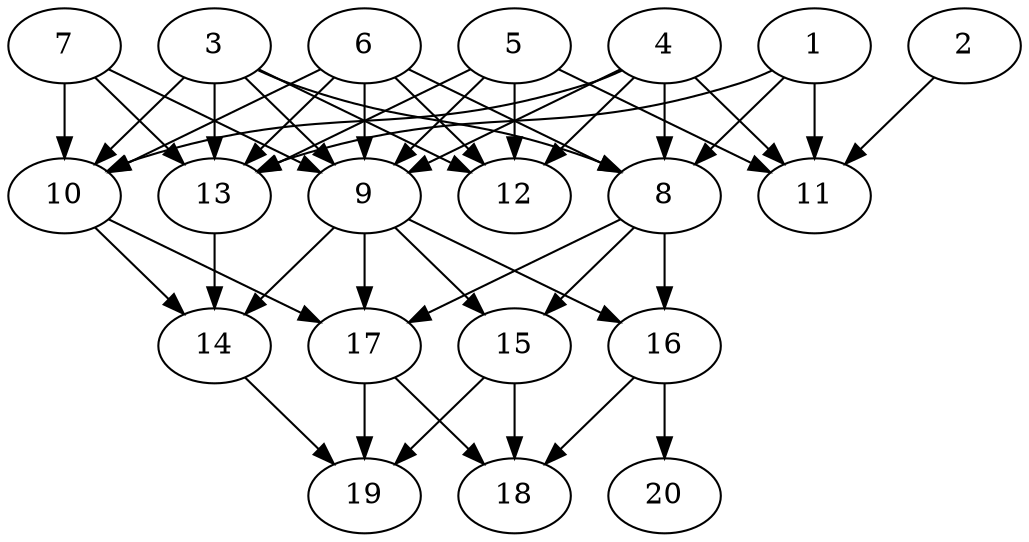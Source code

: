 // DAG automatically generated by daggen at Tue Jul 23 14:28:59 2019
// ./daggen --dot -n 20 --ccr 0.3 --fat 0.6 --regular 0.5 --density 0.7 --mindata 5242880 --maxdata 52428800 
digraph G {
  1 [size="26361173", alpha="0.10", expect_size="7908352"] 
  1 -> 8 [size ="7908352"]
  1 -> 11 [size ="7908352"]
  1 -> 13 [size ="7908352"]
  2 [size="101246293", alpha="0.12", expect_size="30373888"] 
  2 -> 11 [size ="30373888"]
  3 [size="150913707", alpha="0.14", expect_size="45274112"] 
  3 -> 8 [size ="45274112"]
  3 -> 9 [size ="45274112"]
  3 -> 10 [size ="45274112"]
  3 -> 12 [size ="45274112"]
  3 -> 13 [size ="45274112"]
  4 [size="83083947", alpha="0.06", expect_size="24925184"] 
  4 -> 8 [size ="24925184"]
  4 -> 9 [size ="24925184"]
  4 -> 10 [size ="24925184"]
  4 -> 11 [size ="24925184"]
  4 -> 12 [size ="24925184"]
  5 [size="129607680", alpha="0.01", expect_size="38882304"] 
  5 -> 9 [size ="38882304"]
  5 -> 11 [size ="38882304"]
  5 -> 12 [size ="38882304"]
  5 -> 13 [size ="38882304"]
  6 [size="39775573", alpha="0.14", expect_size="11932672"] 
  6 -> 8 [size ="11932672"]
  6 -> 9 [size ="11932672"]
  6 -> 10 [size ="11932672"]
  6 -> 12 [size ="11932672"]
  6 -> 13 [size ="11932672"]
  7 [size="159228587", alpha="0.02", expect_size="47768576"] 
  7 -> 9 [size ="47768576"]
  7 -> 10 [size ="47768576"]
  7 -> 13 [size ="47768576"]
  8 [size="146920107", alpha="0.11", expect_size="44076032"] 
  8 -> 15 [size ="44076032"]
  8 -> 16 [size ="44076032"]
  8 -> 17 [size ="44076032"]
  9 [size="142090240", alpha="0.12", expect_size="42627072"] 
  9 -> 14 [size ="42627072"]
  9 -> 15 [size ="42627072"]
  9 -> 16 [size ="42627072"]
  9 -> 17 [size ="42627072"]
  10 [size="105898667", alpha="0.16", expect_size="31769600"] 
  10 -> 14 [size ="31769600"]
  10 -> 17 [size ="31769600"]
  11 [size="20534613", alpha="0.18", expect_size="6160384"] 
  12 [size="99761493", alpha="0.20", expect_size="29928448"] 
  13 [size="39144107", alpha="0.14", expect_size="11743232"] 
  13 -> 14 [size ="11743232"]
  14 [size="151381333", alpha="0.19", expect_size="45414400"] 
  14 -> 19 [size ="45414400"]
  15 [size="39717547", alpha="0.18", expect_size="11915264"] 
  15 -> 18 [size ="11915264"]
  15 -> 19 [size ="11915264"]
  16 [size="44107093", alpha="0.02", expect_size="13232128"] 
  16 -> 18 [size ="13232128"]
  16 -> 20 [size ="13232128"]
  17 [size="157078187", alpha="0.07", expect_size="47123456"] 
  17 -> 18 [size ="47123456"]
  17 -> 19 [size ="47123456"]
  18 [size="170765653", alpha="0.14", expect_size="51229696"] 
  19 [size="100065280", alpha="0.18", expect_size="30019584"] 
  20 [size="40734720", alpha="0.14", expect_size="12220416"] 
}
